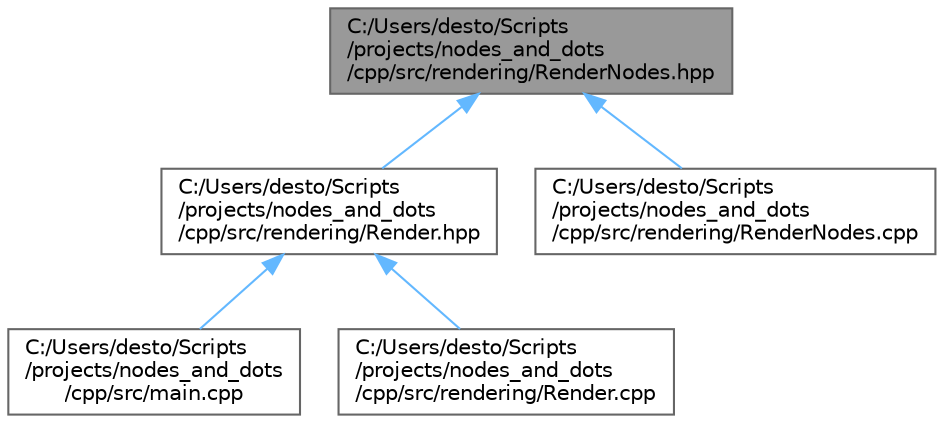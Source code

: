 digraph "C:/Users/desto/Scripts/projects/nodes_and_dots/cpp/src/rendering/RenderNodes.hpp"
{
 // LATEX_PDF_SIZE
  bgcolor="transparent";
  edge [fontname=Helvetica,fontsize=10,labelfontname=Helvetica,labelfontsize=10];
  node [fontname=Helvetica,fontsize=10,shape=box,height=0.2,width=0.4];
  Node1 [id="Node000001",label="C:/Users/desto/Scripts\l/projects/nodes_and_dots\l/cpp/src/rendering/RenderNodes.hpp",height=0.2,width=0.4,color="gray40", fillcolor="grey60", style="filled", fontcolor="black",tooltip=" "];
  Node1 -> Node2 [id="edge1_Node000001_Node000002",dir="back",color="steelblue1",style="solid",tooltip=" "];
  Node2 [id="Node000002",label="C:/Users/desto/Scripts\l/projects/nodes_and_dots\l/cpp/src/rendering/Render.hpp",height=0.2,width=0.4,color="grey40", fillcolor="white", style="filled",URL="$_render_8hpp.html",tooltip=" "];
  Node2 -> Node3 [id="edge2_Node000002_Node000003",dir="back",color="steelblue1",style="solid",tooltip=" "];
  Node3 [id="Node000003",label="C:/Users/desto/Scripts\l/projects/nodes_and_dots\l/cpp/src/main.cpp",height=0.2,width=0.4,color="grey40", fillcolor="white", style="filled",URL="$main_8cpp.html",tooltip=" "];
  Node2 -> Node4 [id="edge3_Node000002_Node000004",dir="back",color="steelblue1",style="solid",tooltip=" "];
  Node4 [id="Node000004",label="C:/Users/desto/Scripts\l/projects/nodes_and_dots\l/cpp/src/rendering/Render.cpp",height=0.2,width=0.4,color="grey40", fillcolor="white", style="filled",URL="$_render_8cpp.html",tooltip=" "];
  Node1 -> Node5 [id="edge4_Node000001_Node000005",dir="back",color="steelblue1",style="solid",tooltip=" "];
  Node5 [id="Node000005",label="C:/Users/desto/Scripts\l/projects/nodes_and_dots\l/cpp/src/rendering/RenderNodes.cpp",height=0.2,width=0.4,color="grey40", fillcolor="white", style="filled",URL="$_render_nodes_8cpp.html",tooltip=" "];
}
